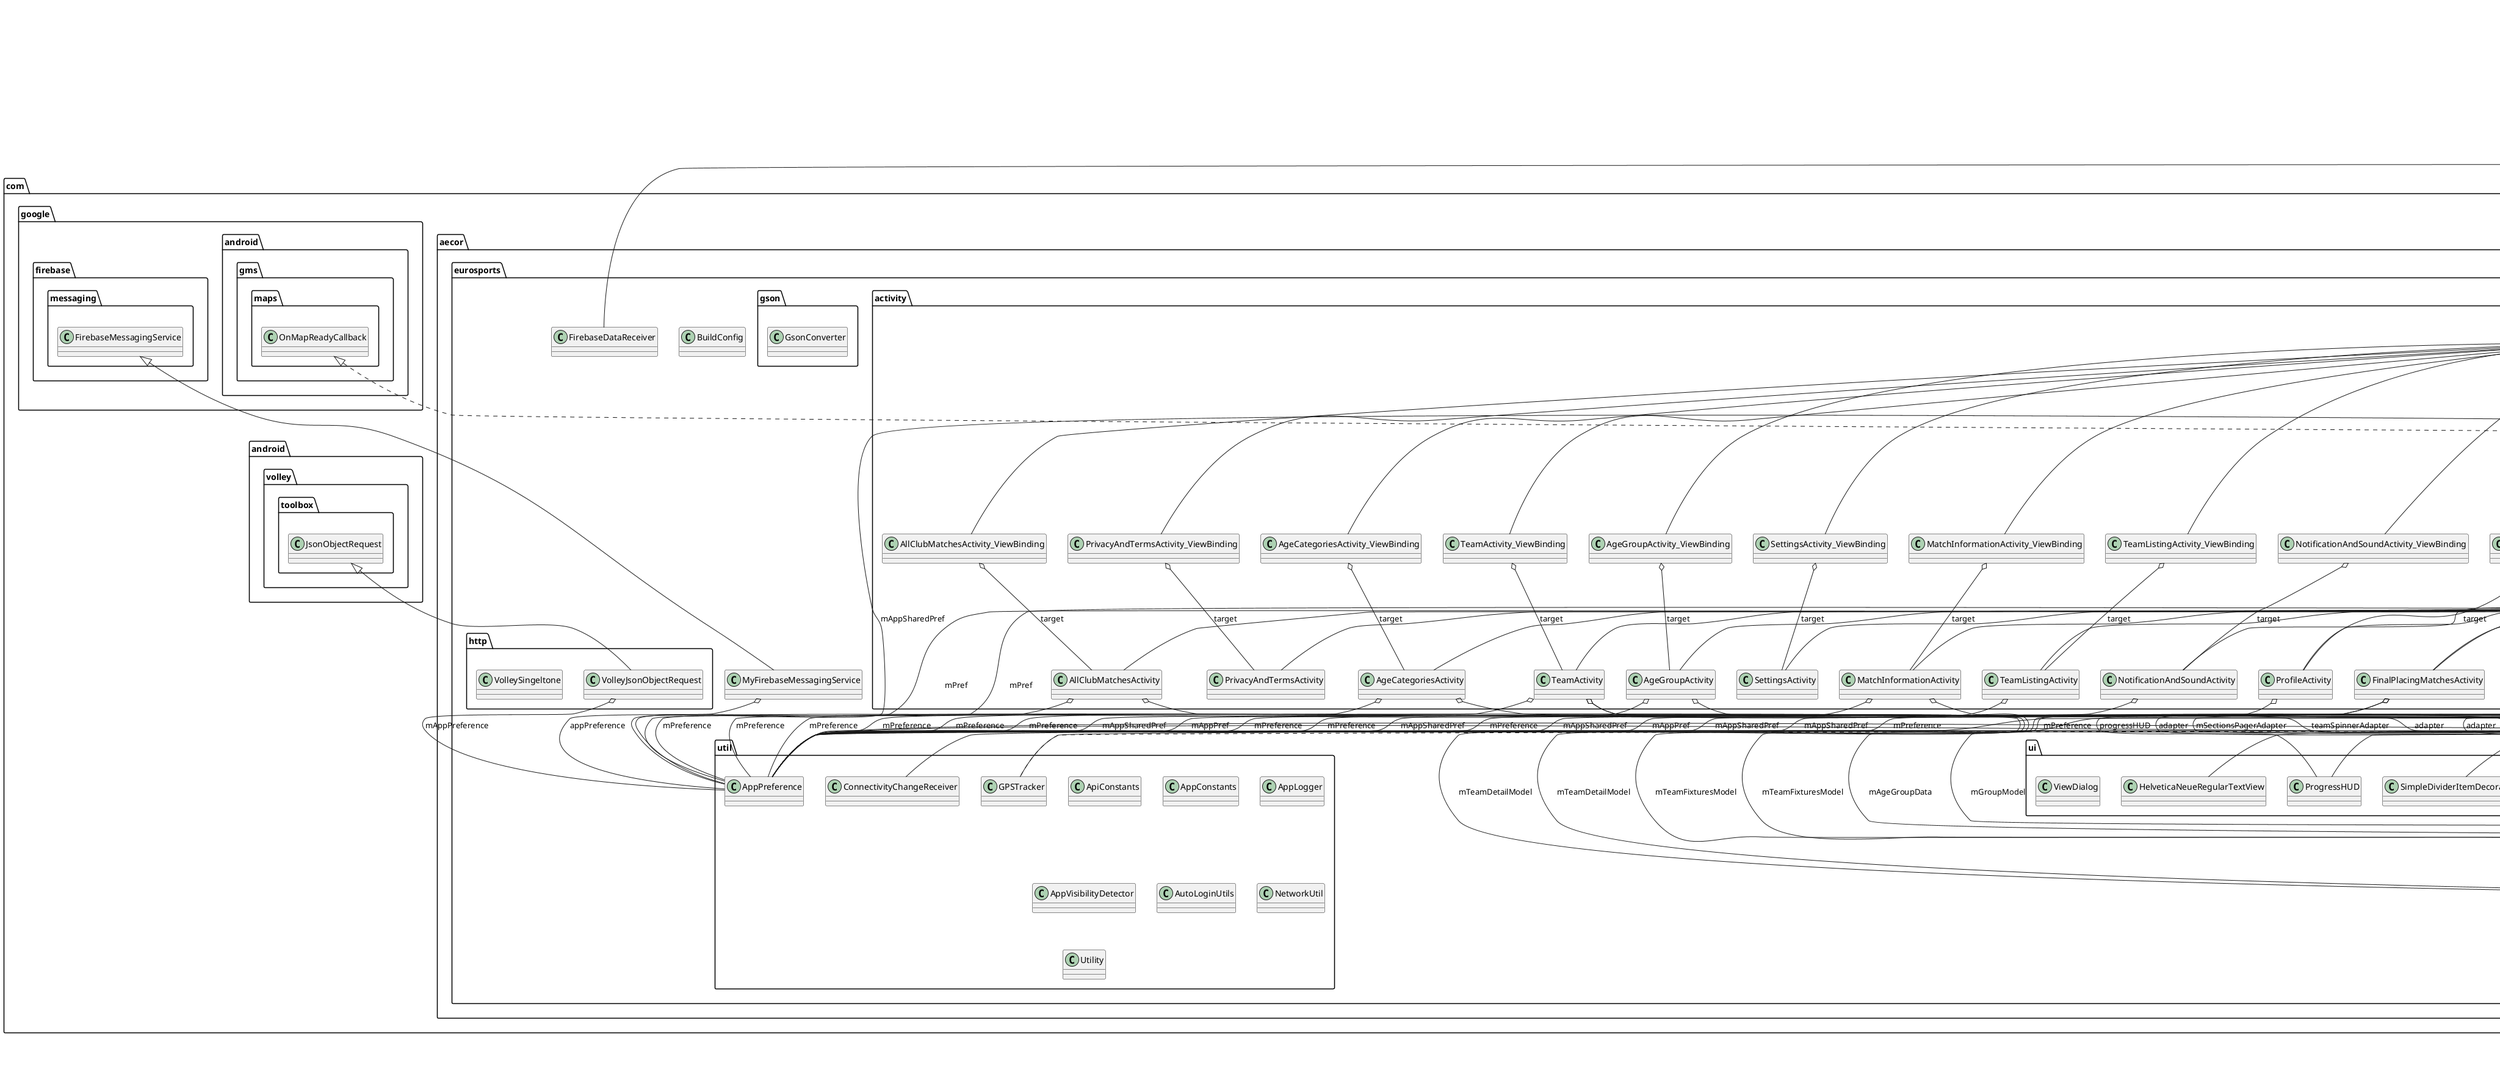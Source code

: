 @startuml

title __EUROSPORTSWS.APP's Class Diagram__\n

  namespace com.aecor.eurosports {
    class com.aecor.eurosports.BuildConfig {
    }
  }
  

  namespace com.aecor.eurosports {
    class com.aecor.eurosports.FirebaseDataReceiver {
    }
  }
  

  namespace com.aecor.eurosports {
    class com.aecor.eurosports.MyFirebaseMessagingService {
    }
  }
  

  namespace com.aecor.eurosports {
    namespace activity {
      class com.aecor.eurosports.activity.AgeCategoriesActivity {
      }
    }
  }
  

  namespace com.aecor.eurosports {
    namespace activity {
      class com.aecor.eurosports.activity.AgeCategoriesActivity_ViewBinding {
      }
    }
  }
  

  namespace com.aecor.eurosports {
    namespace activity {
      class com.aecor.eurosports.activity.AgeGroupActivity {
      }
    }
  }
  

  namespace com.aecor.eurosports {
    namespace activity {
      class com.aecor.eurosports.activity.AgeGroupActivity_ViewBinding {
      }
    }
  }
  

  namespace com.aecor.eurosports {
    namespace activity {
      class com.aecor.eurosports.activity.AllClubMatchesActivity {
      }
    }
  }
  

  namespace com.aecor.eurosports {
    namespace activity {
      class com.aecor.eurosports.activity.AllClubMatchesActivity_ViewBinding {
      }
    }
  }
  

  namespace com.aecor.eurosports {
    namespace activity {
      abstract class com.aecor.eurosports.activity.BaseActivity {
      }
    }
  }
  

  namespace com.aecor.eurosports {
    namespace activity {
      class com.aecor.eurosports.activity.BaseActivity_ViewBinding {
      }
    }
  }
  

  namespace com.aecor.eurosports {
    namespace activity {
      abstract class com.aecor.eurosports.activity.BaseAppCompactActivity {
      }
    }
  }
  

  namespace com.aecor.eurosports {
    namespace activity {
      class com.aecor.eurosports.activity.BaseAppCompactActivity_ViewBinding {
      }
    }
  }
  

  namespace com.aecor.eurosports {
    namespace activity {
      class com.aecor.eurosports.activity.ClubsActivity {
      }
    }
  }
  

  namespace com.aecor.eurosports {
    namespace activity {
      class com.aecor.eurosports.activity.ClubsActivity_ViewBinding {
      }
    }
  }
  

  namespace com.aecor.eurosports {
    namespace activity {
      class com.aecor.eurosports.activity.FavouritesActivity {
      }
    }
  }
  

  namespace com.aecor.eurosports {
    namespace activity {
      class com.aecor.eurosports.activity.FavouritesActivity_ViewBinding {
      }
    }
  }
  

  namespace com.aecor.eurosports {
    namespace activity {
      class com.aecor.eurosports.activity.FinalPlacingMatchesActivity {
      }
    }
  }
  

  namespace com.aecor.eurosports {
    namespace activity {
      class com.aecor.eurosports.activity.FinalPlacingMatchesActivity_ViewBinding {
      }
    }
  }
  

  namespace com.aecor.eurosports {
    namespace activity {
      class com.aecor.eurosports.activity.ForgotPasswordActivity {
      }
    }
  }
  

  namespace com.aecor.eurosports {
    namespace activity {
      class com.aecor.eurosports.activity.ForgotPasswordActivity_ViewBinding {
      }
    }
  }
  

  namespace com.aecor.eurosports {
    namespace activity {
      class com.aecor.eurosports.activity.FullLeageTableActivity {
      }
    }
  }
  

  namespace com.aecor.eurosports {
    namespace activity {
      class com.aecor.eurosports.activity.FullLeageTableActivity_ViewBinding {
      }
    }
  }
  

  namespace com.aecor.eurosports {
    namespace activity {
      class com.aecor.eurosports.activity.FullScreenImageActivity {
      }
    }
  }
  

  namespace com.aecor.eurosports {
    namespace activity {
      class com.aecor.eurosports.activity.GetStartedActivity {
      }
    }
  }
  

  namespace com.aecor.eurosports {
    namespace activity {
      class com.aecor.eurosports.activity.GetStartedActivity_ViewBinding {
      }
    }
  }
  

  namespace com.aecor.eurosports {
    namespace activity {
      class com.aecor.eurosports.activity.GroupSummaryActivity {
      }
    }
  }
  

  namespace com.aecor.eurosports {
    namespace activity {
      class com.aecor.eurosports.activity.GroupSummaryActivity_ViewBinding {
      }
    }
  }
  

  namespace com.aecor.eurosports {
    namespace activity {
      class com.aecor.eurosports.activity.HelpActivity {
      }
    }
  }
  

  namespace com.aecor.eurosports {
    namespace activity {
      class com.aecor.eurosports.activity.HomeActivity {
      }
    }
  }
  

  namespace com.aecor.eurosports {
    namespace activity {
      class com.aecor.eurosports.activity.HomeActivity_ViewBinding {
      }
    }
  }
  

  namespace com.aecor.eurosports {
    namespace activity {
      class com.aecor.eurosports.activity.LandingActivity {
      }
    }
  }
  

  namespace com.aecor.eurosports {
    namespace activity {
      class com.aecor.eurosports.activity.LandingActivity_ViewBinding {
      }
    }
  }
  

  namespace com.aecor.eurosports {
    namespace activity {
      class com.aecor.eurosports.activity.LinkRecognizerActivity {
      }
    }
  }
  

  namespace com.aecor.eurosports {
    namespace activity {
      class com.aecor.eurosports.activity.MatchInformationActivity {
      }
    }
  }
  

  namespace com.aecor.eurosports {
    namespace activity {
      class com.aecor.eurosports.activity.MatchInformationActivity_ViewBinding {
      }
    }
  }
  

  namespace com.aecor.eurosports {
    namespace activity {
      class com.aecor.eurosports.activity.NewMessagePopupActivity {
      }
    }
  }
  

  namespace com.aecor.eurosports {
    namespace activity {
      class com.aecor.eurosports.activity.NotificationAndSoundActivity {
      }
    }
  }
  

  namespace com.aecor.eurosports {
    namespace activity {
      class com.aecor.eurosports.activity.NotificationAndSoundActivity_ViewBinding {
      }
    }
  }
  

  namespace com.aecor.eurosports {
    namespace activity {
      class com.aecor.eurosports.activity.PrivacyAndTermsActivity {
      }
    }
  }
  

  namespace com.aecor.eurosports {
    namespace activity {
      class com.aecor.eurosports.activity.PrivacyAndTermsActivity_ViewBinding {
      }
    }
  }
  

  namespace com.aecor.eurosports {
    namespace activity {
      class com.aecor.eurosports.activity.ProfileActivity {
      }
    }
  }
  

  namespace com.aecor.eurosports {
    namespace activity {
      class com.aecor.eurosports.activity.ProfileActivity_ViewBinding {
      }
    }
  }
  

  namespace com.aecor.eurosports {
    namespace activity {
      class com.aecor.eurosports.activity.RegisterActivity {
      }
    }
  }
  

  namespace com.aecor.eurosports {
    namespace activity {
      class com.aecor.eurosports.activity.RegisterActivity_ViewBinding {
      }
    }
  }
  

  namespace com.aecor.eurosports {
    namespace activity {
      class com.aecor.eurosports.activity.SettingsActivity {
      }
    }
  }
  

  namespace com.aecor.eurosports {
    namespace activity {
      class com.aecor.eurosports.activity.SettingsActivity_ViewBinding {
      }
    }
  }
  

  namespace com.aecor.eurosports {
    namespace activity {
      class com.aecor.eurosports.activity.SignInActivity {
      }
    }
  }
  

  namespace com.aecor.eurosports {
    namespace activity {
      class com.aecor.eurosports.activity.SignInActivity_ViewBinding {
      }
    }
  }
  

  namespace com.aecor.eurosports {
    namespace activity {
      class com.aecor.eurosports.activity.SplashActivity {
      }
    }
  }
  

  namespace com.aecor.eurosports {
    namespace activity {
      class com.aecor.eurosports.activity.TeamActivity {
      }
    }
  }
  

  namespace com.aecor.eurosports {
    namespace activity {
      class com.aecor.eurosports.activity.TeamActivity_ViewBinding {
      }
    }
  }
  

  namespace com.aecor.eurosports {
    namespace activity {
      class com.aecor.eurosports.activity.TeamListingActivity {
      }
    }
  }
  

  namespace com.aecor.eurosports {
    namespace activity {
      class com.aecor.eurosports.activity.TeamListingActivity_ViewBinding {
      }
    }
  }
  

  namespace com.aecor.eurosports {
    namespace activity {
      class com.aecor.eurosports.activity.UpdateAppDialogPopup {
      }
    }
  }
  

  namespace com.aecor.eurosports {
    namespace activity {
      class com.aecor.eurosports.activity.VenueDetailActivity {
      }
    }
  }
  

  namespace com.aecor.eurosports {
    namespace activity {
      class com.aecor.eurosports.activity.VenueDetailActivity_ViewBinding {
      }
    }
  }
  

  namespace com.aecor.eurosports {
    namespace activity {
      class com.aecor.eurosports.activity.VenueMapActivity {
      }
    }
  }
  

  namespace com.aecor.eurosports {
    namespace activity {
      class com.aecor.eurosports.activity.VenueMapActivity_ViewBinding {
      }
    }
  }
  

  namespace com.aecor.eurosports {
    namespace activity {
      class com.aecor.eurosports.activity.WebViewActivity {
      }
    }
  }
  

  namespace com.aecor.eurosports {
    namespace activity {
      class com.aecor.eurosports.activity.WebViewActivity_ViewBinding {
      }
    }
  }
  

  namespace com.aecor.eurosports {
    namespace adapter {
      class com.aecor.eurosports.adapter.AgeAdapter {
      }
    }
  }
  

  namespace com.aecor.eurosports {
    namespace adapter {
      class com.aecor.eurosports.adapter.AgeAdapter$ViewHolder_ViewBinding {
      }
    }
  }
  

  namespace com.aecor.eurosports {
    namespace adapter {
      class com.aecor.eurosports.adapter.ClubAdapter {
      }
    }
  }
  

  namespace com.aecor.eurosports {
    namespace adapter {
      class com.aecor.eurosports.adapter.ClubAdapter$ViewHolder_ViewBinding {
      }
    }
  }
  

  namespace com.aecor.eurosports {
    namespace adapter {
      class com.aecor.eurosports.adapter.ClubSectionsPagerAdapter {
      }
    }
  }
  

  namespace com.aecor.eurosports {
    namespace adapter {
      class com.aecor.eurosports.adapter.CountrySpinnerAdapter {
      }
    }
  }
  

  namespace com.aecor.eurosports {
    namespace adapter {
      class com.aecor.eurosports.adapter.CountrySpinnerAdapter$ViewHolder_ViewBinding {
      }
    }
  }
  

  namespace com.aecor.eurosports {
    namespace adapter {
      class com.aecor.eurosports.adapter.DivisionAdapter {
      }
    }
  }
  

  namespace com.aecor.eurosports {
    namespace adapter {
      class com.aecor.eurosports.adapter.DivisionAdapter$ViewHolder_ViewBinding {
      }
    }
  }
  

  namespace com.aecor.eurosports {
    namespace adapter {
      class com.aecor.eurosports.adapter.DivisionGroupAdapter {
      }
    }
  }
  

  namespace com.aecor.eurosports {
    namespace adapter {
      class com.aecor.eurosports.adapter.DivisionGroupAdapter$ViewHolder_ViewBinding {
      }
    }
  }
  

  namespace com.aecor.eurosports {
    namespace adapter {
      class com.aecor.eurosports.adapter.EasyMatchManagerFavAdapter {
      }
    }
  }
  

  namespace com.aecor.eurosports {
    namespace adapter {
      class com.aecor.eurosports.adapter.EasyMatchManagerFavAdapter$ViewHolderCommerci_ViewBinding {
      }
    }
  }
  

  namespace com.aecor.eurosports {
    namespace adapter {
      class com.aecor.eurosports.adapter.EasyMatchManagerFavAdapter$ViewHolder_ViewBinding {
      }
    }
  }
  

  namespace com.aecor.eurosports {
    namespace adapter {
      class com.aecor.eurosports.adapter.FavouriteListAdapter {
      }
    }
  }
  

  namespace com.aecor.eurosports {
    namespace adapter {
      class com.aecor.eurosports.adapter.FavouriteListAdapter$ViewHolderCommerci_ViewBinding {
      }
    }
  }
  

  namespace com.aecor.eurosports {
    namespace adapter {
      class com.aecor.eurosports.adapter.FavouriteListAdapter$ViewHolder_ViewBinding {
      }
    }
  }
  

  namespace com.aecor.eurosports {
    namespace adapter {
      class com.aecor.eurosports.adapter.FinalPlacingMatchesAdapter {
      }
    }
  }
  

  namespace com.aecor.eurosports {
    namespace adapter {
      class com.aecor.eurosports.adapter.FinalPlacingMatchesAdapter$ViewHolder_ViewBinding {
      }
    }
  }
  

  namespace com.aecor.eurosports {
    namespace adapter {
      class com.aecor.eurosports.adapter.GroupAdapter {
      }
    }
  }
  

  namespace com.aecor.eurosports {
    namespace adapter {
      class com.aecor.eurosports.adapter.GroupAdapter$ViewHolder_ViewBinding {
      }
    }
  }
  

  namespace com.aecor.eurosports {
    namespace adapter {
      class com.aecor.eurosports.adapter.GroupsSpinnerAdapter {
      }
    }
  }
  

  namespace com.aecor.eurosports {
    namespace adapter {
      class com.aecor.eurosports.adapter.GroupsSpinnerAdapter$ViewHolder_ViewBinding {
      }
    }
  }
  

  namespace com.aecor.eurosports {
    namespace adapter {
      class com.aecor.eurosports.adapter.RoleSpinnerAdapter {
      }
    }
  }
  

  namespace com.aecor.eurosports {
    namespace adapter {
      class com.aecor.eurosports.adapter.RoleSpinnerAdapter$ViewHolder_ViewBinding {
      }
    }
  }
  

  namespace com.aecor.eurosports {
    namespace adapter {
      class com.aecor.eurosports.adapter.TeamAdapter {
      }
    }
  }
  

  namespace com.aecor.eurosports {
    namespace adapter {
      class com.aecor.eurosports.adapter.TeamAdapter$ViewHolder_ViewBinding {
      }
    }
  }
  

  namespace com.aecor.eurosports {
    namespace adapter {
      class com.aecor.eurosports.adapter.TeamSpinnerAdapter {
      }
    }
  }
  

  namespace com.aecor.eurosports {
    namespace adapter {
      class com.aecor.eurosports.adapter.TeamSpinnerAdapter$ViewHolder_ViewBinding {
      }
    }
  }
  

  namespace com.aecor.eurosports {
    namespace adapter {
      class com.aecor.eurosports.adapter.TournamentSpinnerAdapter {
      }
    }
  }
  

  namespace com.aecor.eurosports {
    namespace adapter {
      class com.aecor.eurosports.adapter.TournamentSpinnerAdapter$ViewHolder_ViewBinding {
      }
    }
  }
  

  namespace com.aecor.eurosports {
    namespace application {
      class com.aecor.eurosports.application.ApplicationClass {
      }
    }
  }
  

  namespace com.aecor.eurosports {
    namespace fragment {
      class com.aecor.eurosports.fragment.ClubsAgeFragment {
      }
    }
  }
  

  namespace com.aecor.eurosports {
    namespace fragment {
      class com.aecor.eurosports.fragment.ClubsAgeFragment_ViewBinding {
      }
    }
  }
  

  namespace com.aecor.eurosports {
    namespace fragment {
      class com.aecor.eurosports.fragment.ClubsClubFragment {
      }
    }
  }
  

  namespace com.aecor.eurosports {
    namespace fragment {
      class com.aecor.eurosports.fragment.ClubsClubFragment_ViewBinding {
      }
    }
  }
  

  namespace com.aecor.eurosports {
    namespace fragment {
      class com.aecor.eurosports.fragment.ClubsGroupFragment {
      }
    }
  }
  

  namespace com.aecor.eurosports {
    namespace fragment {
      class com.aecor.eurosports.fragment.ClubsGroupFragment_ViewBinding {
      }
    }
  }
  

  namespace com.aecor.eurosports {
    namespace gson {
      class com.aecor.eurosports.gson.GsonConverter {
      }
    }
  }
  

  namespace com.aecor.eurosports {
    namespace http {
      class com.aecor.eurosports.http.VolleyJsonObjectRequest {
      }
    }
  }
  

  namespace com.aecor.eurosports {
    namespace http {
      class com.aecor.eurosports.http.VolleySingeltone {
      }
    }
  }
  

  namespace com.aecor.eurosports {
    namespace model {
      class com.aecor.eurosports.model.AgeCategoriesModel {
      }
    }
  }
  

  namespace com.aecor.eurosports {
    namespace model {
      class com.aecor.eurosports.model.AgeGroupModel {
      }
    }
  }
  

  namespace com.aecor.eurosports {
    namespace model {
      class com.aecor.eurosports.model.ClubGroupModel {
      }
    }
  }
  

  namespace com.aecor.eurosports {
    namespace model {
      class com.aecor.eurosports.model.ClubModel {
      }
    }
  }
  

  namespace com.aecor.eurosports {
    namespace model {
      class com.aecor.eurosports.model.CountriesModel {
      }
    }
  }
  

  namespace com.aecor.eurosports {
    namespace model {
      class com.aecor.eurosports.model.DivisionGroupModel {
      }
    }
  }
  

  namespace com.aecor.eurosports {
    namespace model {
      class com.aecor.eurosports.model.FinalPlacingModel {
      }
    }
  }
  

  namespace com.aecor.eurosports {
    namespace model {
      class com.aecor.eurosports.model.LeagueModel {
      }
    }
  }
  

  namespace com.aecor.eurosports {
    namespace model {
      class com.aecor.eurosports.model.ProfileModel {
      }
    }
  }
  

  namespace com.aecor.eurosports {
    namespace model {
      class com.aecor.eurosports.model.TeamDetailModel {
      }
    }
  }
  

  namespace com.aecor.eurosports {
    namespace model {
      class com.aecor.eurosports.model.TeamFixturesModel {
      }
    }
  }
  

  namespace com.aecor.eurosports {
    namespace model {
      class com.aecor.eurosports.model.TournamentModel {
      }
    }
  }
  

  namespace com.aecor.eurosports {
    namespace ui {
      class com.aecor.eurosports.ui.FontCache {
      }
    }
  }
  

  namespace com.aecor.eurosports {
    namespace ui {
      class com.aecor.eurosports.ui.HelveticaNeueRegularTextView {
      }
    }
  }
  

  namespace com.aecor.eurosports {
    namespace ui {
      class com.aecor.eurosports.ui.ProgressHUD {
      }
    }
  }
  

  namespace com.aecor.eurosports {
    namespace ui {
      class com.aecor.eurosports.ui.SimpleDividerItemDecoration {
      }
    }
  }
  

  namespace com.aecor.eurosports {
    namespace ui {
      class com.aecor.eurosports.ui.ViewDialog {
      }
    }
  }
  

  namespace com.aecor.eurosports {
    namespace util {
      class com.aecor.eurosports.util.ApiConstants {
      }
    }
  }
  

  namespace com.aecor.eurosports {
    namespace util {
      class com.aecor.eurosports.util.AppConstants {
      }
    }
  }
  

  namespace com.aecor.eurosports {
    namespace util {
      class com.aecor.eurosports.util.AppLogger {
      }
    }
  }
  

  namespace com.aecor.eurosports {
    namespace util {
      class com.aecor.eurosports.util.AppPreference {
      }
    }
  }
  

  namespace com.aecor.eurosports {
    namespace util {
      class com.aecor.eurosports.util.AppVisibilityDetector {
      }
    }
  }
  

  namespace com.aecor.eurosports {
    namespace util {
      class com.aecor.eurosports.util.AutoLoginUtils {
      }
    }
  }
  

  namespace com.aecor.eurosports {
    namespace util {
      class com.aecor.eurosports.util.ConnectivityChangeReceiver {
      }
    }
  }
  

  namespace com.aecor.eurosports {
    namespace util {
      class com.aecor.eurosports.util.GPSTracker {
      }
    }
  }
  

  namespace com.aecor.eurosports {
    namespace util {
      class com.aecor.eurosports.util.NetworkUtil {
      }
    }
  }
  

  namespace com.aecor.eurosports {
    namespace util {
      class com.aecor.eurosports.util.Utility {
      }
    }
  }
  

  com.aecor.eurosports.FirebaseDataReceiver -up-|> androidx.legacy.content.WakefulBroadcastReceiver
  com.aecor.eurosports.MyFirebaseMessagingService -up-|> com.google.firebase.messaging.FirebaseMessagingService
  com.aecor.eurosports.MyFirebaseMessagingService o-- com.aecor.eurosports.util.AppPreference : appPreference
  com.aecor.eurosports.activity.AgeCategoriesActivity -up-|> com.aecor.eurosports.activity.BaseAppCompactActivity
  com.aecor.eurosports.activity.AgeCategoriesActivity o-- com.aecor.eurosports.adapter.AgeAdapter : adapter
  com.aecor.eurosports.activity.AgeCategoriesActivity o-- com.aecor.eurosports.util.AppPreference : mPreference
  com.aecor.eurosports.activity.AgeCategoriesActivity_ViewBinding -up-|> com.aecor.eurosports.activity.BaseAppCompactActivity_ViewBinding
  com.aecor.eurosports.activity.AgeCategoriesActivity_ViewBinding o-- com.aecor.eurosports.activity.AgeCategoriesActivity : target
  com.aecor.eurosports.activity.AgeGroupActivity -up-|> com.aecor.eurosports.activity.BaseAppCompactActivity
  com.aecor.eurosports.activity.AgeGroupActivity o-- com.aecor.eurosports.adapter.GroupAdapter : adapter
  com.aecor.eurosports.activity.AgeGroupActivity o-- com.aecor.eurosports.util.AppPreference : mPreference
  com.aecor.eurosports.activity.AgeGroupActivity_ViewBinding -up-|> com.aecor.eurosports.activity.BaseAppCompactActivity_ViewBinding
  com.aecor.eurosports.activity.AgeGroupActivity_ViewBinding o-- com.aecor.eurosports.activity.AgeGroupActivity : target
  com.aecor.eurosports.activity.AllClubMatchesActivity -up-|> com.aecor.eurosports.activity.BaseAppCompactActivity
  com.aecor.eurosports.activity.AllClubMatchesActivity o-- com.aecor.eurosports.util.AppPreference : mPreference
  com.aecor.eurosports.activity.AllClubMatchesActivity o-- com.aecor.eurosports.model.TeamDetailModel : mTeamDetailModel
  com.aecor.eurosports.activity.AllClubMatchesActivity_ViewBinding -up-|> com.aecor.eurosports.activity.BaseAppCompactActivity_ViewBinding
  com.aecor.eurosports.activity.AllClubMatchesActivity_ViewBinding o-- com.aecor.eurosports.activity.AllClubMatchesActivity : target
  com.aecor.eurosports.activity.BaseActivity .up.|> com.aecor.eurosports.util.ConnectivityChangeReceiver.ConnectivityReceiverListener
  com.aecor.eurosports.activity.BaseActivity -up-|> androidx.appcompat.app.AppCompatActivity
  com.aecor.eurosports.activity.BaseActivity o-- com.aecor.eurosports.util.AppPreference : mPref
  com.aecor.eurosports.activity.BaseActivity_ViewBinding .up.|> butterknife.Unbinder
  com.aecor.eurosports.activity.BaseActivity_ViewBinding o-- com.aecor.eurosports.activity.BaseActivity : target
  com.aecor.eurosports.activity.BaseAppCompactActivity .up.|> com.aecor.eurosports.util.ConnectivityChangeReceiver.ConnectivityReceiverListener
  com.aecor.eurosports.activity.BaseAppCompactActivity -up-|> androidx.appcompat.app.AppCompatActivity
  com.aecor.eurosports.activity.BaseAppCompactActivity o-- com.aecor.eurosports.util.AppPreference : mPref
  com.aecor.eurosports.activity.BaseAppCompactActivity_ViewBinding .up.|> butterknife.Unbinder
  com.aecor.eurosports.activity.BaseAppCompactActivity_ViewBinding o-- com.aecor.eurosports.activity.BaseAppCompactActivity : target
  com.aecor.eurosports.activity.ClubsActivity -up-|> com.aecor.eurosports.activity.BaseAppCompactActivity
  com.aecor.eurosports.activity.ClubsActivity o-- com.aecor.eurosports.adapter.ClubSectionsPagerAdapter : mSectionsPagerAdapter
  com.aecor.eurosports.activity.ClubsActivity_ViewBinding -up-|> com.aecor.eurosports.activity.BaseAppCompactActivity_ViewBinding
  com.aecor.eurosports.activity.ClubsActivity_ViewBinding o-- com.aecor.eurosports.activity.ClubsActivity : target
  com.aecor.eurosports.activity.FavouritesActivity -up-|> com.aecor.eurosports.activity.BaseAppCompactActivity
  com.aecor.eurosports.activity.FavouritesActivity o-- com.aecor.eurosports.adapter.FavouriteListAdapter : adapter
  com.aecor.eurosports.activity.FavouritesActivity o-- com.aecor.eurosports.adapter.EasyMatchManagerFavAdapter : easyMatchManagerFavAdapter
  com.aecor.eurosports.activity.FavouritesActivity o-- com.aecor.eurosports.util.AppPreference : mAppSharedPref
  com.aecor.eurosports.activity.FavouritesActivity_ViewBinding -up-|> com.aecor.eurosports.activity.BaseAppCompactActivity_ViewBinding
  com.aecor.eurosports.activity.FavouritesActivity_ViewBinding o-- com.aecor.eurosports.activity.FavouritesActivity : target
  com.aecor.eurosports.activity.FinalPlacingMatchesActivity -up-|> com.aecor.eurosports.activity.BaseAppCompactActivity
  com.aecor.eurosports.activity.FinalPlacingMatchesActivity o-- com.aecor.eurosports.adapter.FinalPlacingMatchesAdapter : adapter
  com.aecor.eurosports.activity.FinalPlacingMatchesActivity o-- com.aecor.eurosports.util.AppPreference : mPreference
  com.aecor.eurosports.activity.FinalPlacingMatchesActivity_ViewBinding -up-|> com.aecor.eurosports.activity.BaseAppCompactActivity_ViewBinding
  com.aecor.eurosports.activity.FinalPlacingMatchesActivity_ViewBinding o-- com.aecor.eurosports.activity.FinalPlacingMatchesActivity : target
  com.aecor.eurosports.activity.ForgotPasswordActivity -up-|> com.aecor.eurosports.activity.BaseActivity
  com.aecor.eurosports.activity.ForgotPasswordActivity_ViewBinding -up-|> com.aecor.eurosports.activity.BaseActivity_ViewBinding
  com.aecor.eurosports.activity.ForgotPasswordActivity_ViewBinding o-- com.aecor.eurosports.activity.ForgotPasswordActivity : target
  com.aecor.eurosports.activity.FullLeageTableActivity .up.|> com.aecor.eurosports.util.ConnectivityChangeReceiver.ConnectivityReceiverListener
  com.aecor.eurosports.activity.FullLeageTableActivity -up-|> androidx.appcompat.app.AppCompatActivity
  com.aecor.eurosports.activity.FullLeageTableActivity_ViewBinding .up.|> butterknife.Unbinder
  com.aecor.eurosports.activity.FullLeageTableActivity_ViewBinding o-- com.aecor.eurosports.activity.FullLeageTableActivity : target
  com.aecor.eurosports.activity.FullScreenImageActivity -up-|> android.app.Activity
  com.aecor.eurosports.activity.GetStartedActivity -up-|> com.aecor.eurosports.activity.BaseActivity
  com.aecor.eurosports.activity.GetStartedActivity o-- com.aecor.eurosports.util.AppPreference : mAppSharedPref
  com.aecor.eurosports.activity.GetStartedActivity_ViewBinding -up-|> com.aecor.eurosports.activity.BaseActivity_ViewBinding
  com.aecor.eurosports.activity.GetStartedActivity_ViewBinding o-- com.aecor.eurosports.activity.GetStartedActivity : target
  com.aecor.eurosports.activity.GroupSummaryActivity -up-|> com.aecor.eurosports.activity.BaseAppCompactActivity
  com.aecor.eurosports.activity.GroupSummaryActivity o-- com.aecor.eurosports.model.AgeGroupModel : mAgeGroupData
  com.aecor.eurosports.activity.GroupSummaryActivity o-- com.aecor.eurosports.model.ClubGroupModel : mGroupModel
  com.aecor.eurosports.activity.GroupSummaryActivity o-- com.aecor.eurosports.util.AppPreference : mPreference
  com.aecor.eurosports.activity.GroupSummaryActivity_ViewBinding -up-|> com.aecor.eurosports.activity.BaseAppCompactActivity_ViewBinding
  com.aecor.eurosports.activity.GroupSummaryActivity_ViewBinding o-- com.aecor.eurosports.activity.GroupSummaryActivity : target
  com.aecor.eurosports.activity.HelpActivity -up-|> com.aecor.eurosports.activity.BaseAppCompactActivity
  com.aecor.eurosports.activity.HomeActivity -up-|> com.aecor.eurosports.activity.BaseAppCompactActivity
  com.aecor.eurosports.activity.HomeActivity o-- com.aecor.eurosports.util.AppPreference : mPreference
  com.aecor.eurosports.activity.HomeActivity_ViewBinding -up-|> com.aecor.eurosports.activity.BaseAppCompactActivity_ViewBinding
  com.aecor.eurosports.activity.HomeActivity_ViewBinding o-- com.aecor.eurosports.activity.HomeActivity : target
  com.aecor.eurosports.activity.LandingActivity -up-|> com.aecor.eurosports.activity.BaseActivity
  com.aecor.eurosports.activity.LandingActivity o-- com.aecor.eurosports.util.AppPreference : mAppPref
  com.aecor.eurosports.activity.LandingActivity_ViewBinding -up-|> com.aecor.eurosports.activity.BaseActivity_ViewBinding
  com.aecor.eurosports.activity.LandingActivity_ViewBinding o-- com.aecor.eurosports.activity.LandingActivity : target
  com.aecor.eurosports.activity.LinkRecognizerActivity -up-|> com.aecor.eurosports.activity.BaseActivity
  com.aecor.eurosports.activity.LinkRecognizerActivity o-- com.aecor.eurosports.activity.LinkRecognizerActivity.UriToIntentMapper : mMapper
  com.aecor.eurosports.activity.MatchInformationActivity -up-|> com.aecor.eurosports.activity.BaseAppCompactActivity
  com.aecor.eurosports.activity.MatchInformationActivity o-- com.aecor.eurosports.util.AppPreference : mPreference
  com.aecor.eurosports.activity.MatchInformationActivity o-- com.aecor.eurosports.model.TeamFixturesModel : mTeamFixturesModel
  com.aecor.eurosports.activity.MatchInformationActivity_ViewBinding -up-|> com.aecor.eurosports.activity.BaseAppCompactActivity_ViewBinding
  com.aecor.eurosports.activity.MatchInformationActivity_ViewBinding o-- com.aecor.eurosports.activity.MatchInformationActivity : target
  com.aecor.eurosports.activity.NewMessagePopupActivity -up-|> android.app.Activity
  com.aecor.eurosports.activity.NewMessagePopupActivity o-- com.aecor.eurosports.util.AppPreference : mAppSharedPref
  com.aecor.eurosports.activity.NotificationAndSoundActivity -up-|> com.aecor.eurosports.activity.BaseAppCompactActivity
  com.aecor.eurosports.activity.NotificationAndSoundActivity o-- com.aecor.eurosports.util.AppPreference : mAppSharedPref
  com.aecor.eurosports.activity.NotificationAndSoundActivity_ViewBinding -up-|> com.aecor.eurosports.activity.BaseAppCompactActivity_ViewBinding
  com.aecor.eurosports.activity.NotificationAndSoundActivity_ViewBinding o-- com.aecor.eurosports.activity.NotificationAndSoundActivity : target
  com.aecor.eurosports.activity.PrivacyAndTermsActivity -up-|> com.aecor.eurosports.activity.BaseAppCompactActivity
  com.aecor.eurosports.activity.PrivacyAndTermsActivity_ViewBinding -up-|> com.aecor.eurosports.activity.BaseAppCompactActivity_ViewBinding
  com.aecor.eurosports.activity.PrivacyAndTermsActivity_ViewBinding o-- com.aecor.eurosports.activity.PrivacyAndTermsActivity : target
  com.aecor.eurosports.activity.ProfileActivity -up-|> com.aecor.eurosports.activity.BaseAppCompactActivity
  com.aecor.eurosports.activity.ProfileActivity o-- com.aecor.eurosports.util.AppPreference : mAppPref
  com.aecor.eurosports.activity.ProfileActivity_ViewBinding -up-|> com.aecor.eurosports.activity.BaseAppCompactActivity_ViewBinding
  com.aecor.eurosports.activity.ProfileActivity_ViewBinding o-- com.aecor.eurosports.activity.ProfileActivity : target
  com.aecor.eurosports.activity.RegisterActivity -up-|> com.aecor.eurosports.activity.BaseAppCompactActivity
  com.aecor.eurosports.activity.RegisterActivity_ViewBinding -up-|> com.aecor.eurosports.activity.BaseAppCompactActivity_ViewBinding
  com.aecor.eurosports.activity.RegisterActivity_ViewBinding o-- com.aecor.eurosports.activity.RegisterActivity : target
  com.aecor.eurosports.activity.SettingsActivity -up-|> com.aecor.eurosports.activity.BaseAppCompactActivity
  com.aecor.eurosports.activity.SettingsActivity_ViewBinding -up-|> com.aecor.eurosports.activity.BaseAppCompactActivity_ViewBinding
  com.aecor.eurosports.activity.SettingsActivity_ViewBinding o-- com.aecor.eurosports.activity.SettingsActivity : target
  com.aecor.eurosports.activity.SignInActivity -up-|> com.aecor.eurosports.activity.BaseActivity
  com.aecor.eurosports.activity.SignInActivity o-- com.aecor.eurosports.util.AppPreference : mAppSharedPref
  com.aecor.eurosports.activity.SignInActivity_ViewBinding -up-|> com.aecor.eurosports.activity.BaseActivity_ViewBinding
  com.aecor.eurosports.activity.SignInActivity_ViewBinding o-- com.aecor.eurosports.activity.SignInActivity : target
  com.aecor.eurosports.activity.SplashActivity -up-|> com.aecor.eurosports.activity.BaseActivity
  com.aecor.eurosports.activity.SplashActivity o-- com.aecor.eurosports.util.AppPreference : mAppSharedPref
  com.aecor.eurosports.activity.TeamActivity -up-|> com.aecor.eurosports.activity.BaseAppCompactActivity
  com.aecor.eurosports.activity.TeamActivity o-- com.aecor.eurosports.util.AppPreference : mPreference
  com.aecor.eurosports.activity.TeamActivity o-- com.aecor.eurosports.model.TeamDetailModel : mTeamDetailModel
  com.aecor.eurosports.activity.TeamActivity o-- com.aecor.eurosports.adapter.TeamSpinnerAdapter : teamSpinnerAdapter
  com.aecor.eurosports.activity.TeamActivity_ViewBinding -up-|> com.aecor.eurosports.activity.BaseAppCompactActivity_ViewBinding
  com.aecor.eurosports.activity.TeamActivity_ViewBinding o-- com.aecor.eurosports.activity.TeamActivity : target
  com.aecor.eurosports.activity.TeamListingActivity -up-|> com.aecor.eurosports.activity.BaseAppCompactActivity
  com.aecor.eurosports.activity.TeamListingActivity o-- com.aecor.eurosports.util.AppPreference : mPreference
  com.aecor.eurosports.activity.TeamListingActivity_ViewBinding -up-|> com.aecor.eurosports.activity.BaseAppCompactActivity_ViewBinding
  com.aecor.eurosports.activity.TeamListingActivity_ViewBinding o-- com.aecor.eurosports.activity.TeamListingActivity : target
  com.aecor.eurosports.activity.UpdateAppDialogPopup -up-|> android.app.Activity
  com.aecor.eurosports.activity.VenueDetailActivity -up-|> com.aecor.eurosports.activity.BaseAppCompactActivity
  com.aecor.eurosports.activity.VenueDetailActivity o-- com.aecor.eurosports.model.TeamFixturesModel : mTeamFixturesModel
  com.aecor.eurosports.activity.VenueDetailActivity_ViewBinding -up-|> com.aecor.eurosports.activity.BaseAppCompactActivity_ViewBinding
  com.aecor.eurosports.activity.VenueDetailActivity_ViewBinding o-- com.aecor.eurosports.activity.VenueDetailActivity : target
  com.aecor.eurosports.activity.VenueMapActivity .up.|> com.aecor.eurosports.util.ConnectivityChangeReceiver.ConnectivityReceiverListener
  com.aecor.eurosports.activity.VenueMapActivity .up.|> com.google.android.gms.maps.OnMapReadyCallback
  com.aecor.eurosports.activity.VenueMapActivity -up-|> androidx.appcompat.app.AppCompatActivity
  com.aecor.eurosports.activity.VenueMapActivity_ViewBinding .up.|> butterknife.Unbinder
  com.aecor.eurosports.activity.VenueMapActivity_ViewBinding o-- com.aecor.eurosports.activity.VenueMapActivity : target
  com.aecor.eurosports.activity.WebViewActivity -up-|> com.aecor.eurosports.activity.BaseAppCompactActivity
  com.aecor.eurosports.activity.WebViewActivity o-- com.aecor.eurosports.ui.ProgressHUD : progressHUD
  com.aecor.eurosports.activity.WebViewActivity_ViewBinding -up-|> com.aecor.eurosports.activity.BaseAppCompactActivity_ViewBinding
  com.aecor.eurosports.activity.WebViewActivity_ViewBinding o-- com.aecor.eurosports.activity.WebViewActivity : target
  com.aecor.eurosports.adapter.AgeAdapter .up.|> android.widget.Filterable
  com.aecor.eurosports.adapter.AgeAdapter -up-|> androidx.recyclerview.widget.RecyclerView.Adapter
  com.aecor.eurosports.adapter.AgeAdapter o-- com.aecor.eurosports.adapter.AgeAdapter.AgeFilter : ageFilter
  com.aecor.eurosports.adapter.AgeAdapter$ViewHolder_ViewBinding .up.|> butterknife.Unbinder
  com.aecor.eurosports.adapter.AgeAdapter$ViewHolder_ViewBinding o-- com.aecor.eurosports.adapter.AgeAdapter.ViewHolder : target
  com.aecor.eurosports.adapter.ClubAdapter .up.|> android.widget.Filterable
  com.aecor.eurosports.adapter.ClubAdapter -up-|> androidx.recyclerview.widget.RecyclerView.Adapter
  com.aecor.eurosports.adapter.ClubAdapter o-- com.aecor.eurosports.adapter.ClubAdapter.ClubFilter : clubFilter
  com.aecor.eurosports.adapter.ClubAdapter$ViewHolder_ViewBinding .up.|> butterknife.Unbinder
  com.aecor.eurosports.adapter.ClubAdapter$ViewHolder_ViewBinding o-- com.aecor.eurosports.adapter.ClubAdapter.ViewHolder : target
  com.aecor.eurosports.adapter.ClubSectionsPagerAdapter -up-|> androidx.fragment.app.FragmentStatePagerAdapter
  com.aecor.eurosports.adapter.CountrySpinnerAdapter -up-|> android.widget.ArrayAdapter
  com.aecor.eurosports.adapter.CountrySpinnerAdapter$ViewHolder_ViewBinding .up.|> butterknife.Unbinder
  com.aecor.eurosports.adapter.CountrySpinnerAdapter$ViewHolder_ViewBinding o-- com.aecor.eurosports.adapter.CountrySpinnerAdapter.ViewHolder : target
  com.aecor.eurosports.adapter.DivisionAdapter .up.|> android.widget.Filterable
  com.aecor.eurosports.adapter.DivisionAdapter -up-|> androidx.recyclerview.widget.RecyclerView.Adapter
  com.aecor.eurosports.adapter.DivisionAdapter o-- com.aecor.eurosports.model.AgeGroupModel : mAgeGroupData
  com.aecor.eurosports.adapter.DivisionAdapter o-- com.aecor.eurosports.adapter.DivisionAdapter.DivisionFilter : mDivisionFilter
  com.aecor.eurosports.adapter.DivisionAdapter$ViewHolder_ViewBinding .up.|> butterknife.Unbinder
  com.aecor.eurosports.adapter.DivisionAdapter$ViewHolder_ViewBinding o-- com.aecor.eurosports.adapter.DivisionAdapter.ViewHolder : target
  com.aecor.eurosports.adapter.DivisionGroupAdapter -up-|> androidx.recyclerview.widget.RecyclerView.Adapter
  com.aecor.eurosports.adapter.DivisionGroupAdapter o-- com.aecor.eurosports.model.AgeGroupModel : mAgeGroupData
  com.aecor.eurosports.adapter.DivisionGroupAdapter$ViewHolder_ViewBinding .up.|> butterknife.Unbinder
  com.aecor.eurosports.adapter.DivisionGroupAdapter$ViewHolder_ViewBinding o-- com.aecor.eurosports.adapter.DivisionGroupAdapter.ViewHolder : target
  com.aecor.eurosports.adapter.EasyMatchManagerFavAdapter -up-|> android.widget.BaseAdapter
  com.aecor.eurosports.adapter.EasyMatchManagerFavAdapter o-- com.aecor.eurosports.util.AppPreference : mPreference
  com.aecor.eurosports.adapter.EasyMatchManagerFavAdapter o-- com.aecor.eurosports.adapter.EasyMatchManagerFavAdapter.OnFavRowClick : onFavRowClick
  com.aecor.eurosports.adapter.EasyMatchManagerFavAdapter$ViewHolderCommerci_ViewBinding .up.|> butterknife.Unbinder
  com.aecor.eurosports.adapter.EasyMatchManagerFavAdapter$ViewHolderCommerci_ViewBinding o-- com.aecor.eurosports.adapter.EasyMatchManagerFavAdapter.ViewHolderCommerci : target
  com.aecor.eurosports.adapter.EasyMatchManagerFavAdapter$ViewHolder_ViewBinding .up.|> butterknife.Unbinder
  com.aecor.eurosports.adapter.EasyMatchManagerFavAdapter$ViewHolder_ViewBinding o-- com.aecor.eurosports.adapter.EasyMatchManagerFavAdapter.ViewHolder : target
  com.aecor.eurosports.adapter.FavouriteListAdapter -up-|> android.widget.BaseAdapter
  com.aecor.eurosports.adapter.FavouriteListAdapter o-- com.aecor.eurosports.util.AppPreference : mPreference
  com.aecor.eurosports.adapter.FavouriteListAdapter$ViewHolderCommerci_ViewBinding .up.|> butterknife.Unbinder
  com.aecor.eurosports.adapter.FavouriteListAdapter$ViewHolderCommerci_ViewBinding o-- com.aecor.eurosports.adapter.FavouriteListAdapter.ViewHolderCommerci : target
  com.aecor.eurosports.adapter.FavouriteListAdapter$ViewHolder_ViewBinding .up.|> butterknife.Unbinder
  com.aecor.eurosports.adapter.FavouriteListAdapter$ViewHolder_ViewBinding o-- com.aecor.eurosports.adapter.FavouriteListAdapter.ViewHolder : target
  com.aecor.eurosports.adapter.FinalPlacingMatchesAdapter -up-|> androidx.recyclerview.widget.RecyclerView.Adapter
  com.aecor.eurosports.adapter.FinalPlacingMatchesAdapter$ViewHolder_ViewBinding .up.|> butterknife.Unbinder
  com.aecor.eurosports.adapter.FinalPlacingMatchesAdapter$ViewHolder_ViewBinding o-- com.aecor.eurosports.adapter.FinalPlacingMatchesAdapter.ViewHolder : target
  com.aecor.eurosports.adapter.GroupAdapter .up.|> android.widget.Filterable
  com.aecor.eurosports.adapter.GroupAdapter -up-|> androidx.recyclerview.widget.RecyclerView.Adapter
  com.aecor.eurosports.adapter.GroupAdapter o-- com.aecor.eurosports.model.AgeGroupModel : mAgeGroupData
  com.aecor.eurosports.adapter.GroupAdapter o-- com.aecor.eurosports.adapter.GroupAdapter.ClubGroupFilter : mClubGroupFilter
  com.aecor.eurosports.adapter.GroupAdapter$ViewHolder_ViewBinding .up.|> butterknife.Unbinder
  com.aecor.eurosports.adapter.GroupAdapter$ViewHolder_ViewBinding o-- com.aecor.eurosports.adapter.GroupAdapter.ViewHolder : target
  com.aecor.eurosports.adapter.GroupsSpinnerAdapter -up-|> android.widget.ArrayAdapter
  com.aecor.eurosports.adapter.GroupsSpinnerAdapter$ViewHolder_ViewBinding .up.|> butterknife.Unbinder
  com.aecor.eurosports.adapter.GroupsSpinnerAdapter$ViewHolder_ViewBinding o-- com.aecor.eurosports.adapter.GroupsSpinnerAdapter.ViewHolder : target
  com.aecor.eurosports.adapter.RoleSpinnerAdapter -up-|> android.widget.ArrayAdapter
  com.aecor.eurosports.adapter.RoleSpinnerAdapter$ViewHolder_ViewBinding .up.|> butterknife.Unbinder
  com.aecor.eurosports.adapter.RoleSpinnerAdapter$ViewHolder_ViewBinding o-- com.aecor.eurosports.adapter.RoleSpinnerAdapter.ViewHolder : target
  com.aecor.eurosports.adapter.TeamAdapter -up-|> android.widget.BaseAdapter
  com.aecor.eurosports.adapter.TeamAdapter$ViewHolder_ViewBinding .up.|> butterknife.Unbinder
  com.aecor.eurosports.adapter.TeamAdapter$ViewHolder_ViewBinding o-- com.aecor.eurosports.adapter.TeamAdapter.ViewHolder : target
  com.aecor.eurosports.adapter.TeamSpinnerAdapter -up-|> android.widget.ArrayAdapter
  com.aecor.eurosports.adapter.TeamSpinnerAdapter$ViewHolder_ViewBinding .up.|> butterknife.Unbinder
  com.aecor.eurosports.adapter.TeamSpinnerAdapter$ViewHolder_ViewBinding o-- com.aecor.eurosports.adapter.TeamSpinnerAdapter.ViewHolder : target
  com.aecor.eurosports.adapter.TournamentSpinnerAdapter -up-|> android.widget.ArrayAdapter
  com.aecor.eurosports.adapter.TournamentSpinnerAdapter$ViewHolder_ViewBinding .up.|> butterknife.Unbinder
  com.aecor.eurosports.adapter.TournamentSpinnerAdapter$ViewHolder_ViewBinding o-- com.aecor.eurosports.adapter.TournamentSpinnerAdapter.ViewHolder : target
  com.aecor.eurosports.application.ApplicationClass -up-|> android.app.Application
  com.aecor.eurosports.fragment.ClubsAgeFragment -up-|> androidx.fragment.app.Fragment
  com.aecor.eurosports.fragment.ClubsAgeFragment o-- com.aecor.eurosports.adapter.AgeAdapter : adapter
  com.aecor.eurosports.fragment.ClubsAgeFragment o-- com.aecor.eurosports.util.AppPreference : mPreference
  com.aecor.eurosports.fragment.ClubsAgeFragment_ViewBinding .up.|> butterknife.Unbinder
  com.aecor.eurosports.fragment.ClubsAgeFragment_ViewBinding o-- com.aecor.eurosports.fragment.ClubsAgeFragment : target
  com.aecor.eurosports.fragment.ClubsClubFragment -up-|> androidx.fragment.app.Fragment
  com.aecor.eurosports.fragment.ClubsClubFragment o-- com.aecor.eurosports.adapter.ClubAdapter : adapter
  com.aecor.eurosports.fragment.ClubsClubFragment o-- com.aecor.eurosports.util.AppPreference : mPreference
  com.aecor.eurosports.fragment.ClubsClubFragment_ViewBinding .up.|> butterknife.Unbinder
  com.aecor.eurosports.fragment.ClubsClubFragment_ViewBinding o-- com.aecor.eurosports.fragment.ClubsClubFragment : target
  com.aecor.eurosports.fragment.ClubsGroupFragment -up-|> androidx.fragment.app.Fragment
  com.aecor.eurosports.fragment.ClubsGroupFragment o-- com.aecor.eurosports.adapter.DivisionAdapter : mDivisionAdapter
  com.aecor.eurosports.fragment.ClubsGroupFragment o-- com.aecor.eurosports.adapter.GroupAdapter : mGroupAdapter
  com.aecor.eurosports.fragment.ClubsGroupFragment o-- com.aecor.eurosports.util.AppPreference : mPreference
  com.aecor.eurosports.fragment.ClubsGroupFragment_ViewBinding .up.|> butterknife.Unbinder
  com.aecor.eurosports.fragment.ClubsGroupFragment_ViewBinding o-- com.aecor.eurosports.fragment.ClubsGroupFragment : target
  com.aecor.eurosports.http.VolleyJsonObjectRequest -up-|> com.android.volley.toolbox.JsonObjectRequest
  com.aecor.eurosports.http.VolleyJsonObjectRequest o-- com.aecor.eurosports.util.AppPreference : mAppPreference
  com.aecor.eurosports.model.AgeCategoriesModel .up.|> android.os.Parcelable
  com.aecor.eurosports.model.AgeGroupModel .up.|> android.os.Parcelable
  com.aecor.eurosports.model.ClubGroupModel .up.|> android.os.Parcelable
  com.aecor.eurosports.model.DivisionGroupModel .up.|> android.os.Parcelable
  com.aecor.eurosports.model.LeagueModel .up.|> android.os.Parcelable
  com.aecor.eurosports.model.TeamDetailModel .up.|> android.os.Parcelable
  com.aecor.eurosports.model.TeamFixturesModel .up.|> android.os.Parcelable
  com.aecor.eurosports.ui.HelveticaNeueRegularTextView -up-|> androidx.appcompat.widget.AppCompatTextView
  com.aecor.eurosports.ui.ProgressHUD -up-|> android.app.Dialog
  com.aecor.eurosports.ui.SimpleDividerItemDecoration -up-|> androidx.recyclerview.widget.RecyclerView.ItemDecoration
  com.aecor.eurosports.util.ConnectivityChangeReceiver -up-|> android.content.BroadcastReceiver
  com.aecor.eurosports.util.GPSTracker .up.|> android.location.LocationListener
  com.aecor.eurosports.util.GPSTracker -up-|> android.app.Service


right footer


PlantUML diagram generated by SketchIt! (https://bitbucket.org/pmesmeur/sketch.it)
For more information about this tool, please contact philippe.mesmeur@gmail.com
endfooter

@enduml
